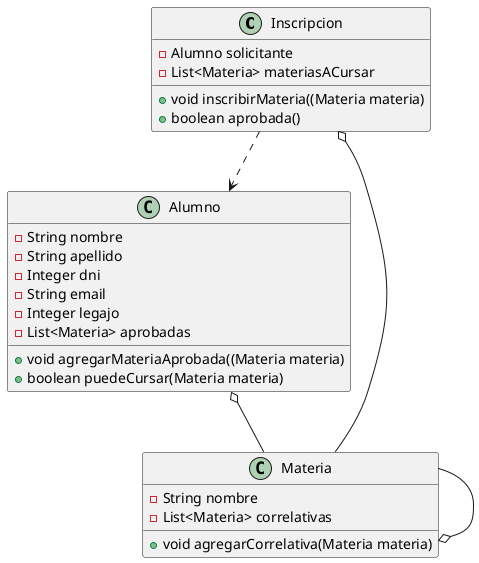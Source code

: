 @startuml
'https://plantuml.com/class-diagram

Inscripcion ..> Alumno
Alumno o-- Materia
Inscripcion o-- Materia
Materia --o Materia

class Materia{
- String nombre
- List<Materia> correlativas
+ void agregarCorrelativa(Materia materia)
}

class Alumno {
- String nombre
- String apellido
- Integer dni
- String email
- Integer legajo
- List<Materia> aprobadas
+ void agregarMateriaAprobada((Materia materia)
+ boolean puedeCursar(Materia materia)
}

class Inscripcion{
- Alumno solicitante
- List<Materia> materiasACursar
+ void inscribirMateria((Materia materia)
+ boolean aprobada()
}

@enduml
